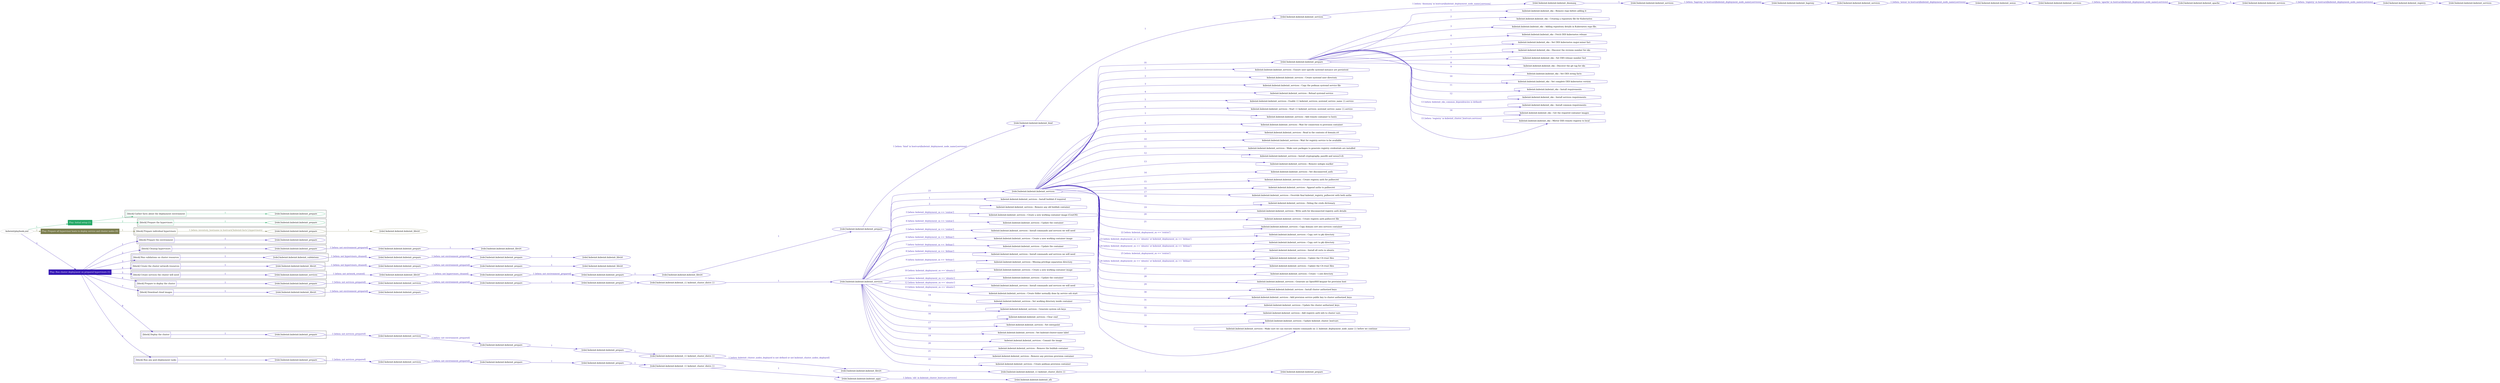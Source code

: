 digraph {
	graph [concentrate=true ordering=in rankdir=LR ratio=fill]
	edge [esep=5 sep=10]
	"kubeinit/playbook.yml" [id=root_node style=dotted]
	play_97366fef [label="Play: Initial setup (1)" color="#24a866" fontcolor="#ffffff" id=play_97366fef shape=box style=filled tooltip=localhost]
	"kubeinit/playbook.yml" -> play_97366fef [label="1 " color="#24a866" fontcolor="#24a866" id=edge_a67b87ae labeltooltip="1 " tooltip="1 "]
	subgraph "kubeinit.kubeinit.kubeinit_prepare" {
		role_94933aa8 [label="[role] kubeinit.kubeinit.kubeinit_prepare" color="#24a866" id=role_94933aa8 tooltip="kubeinit.kubeinit.kubeinit_prepare"]
	}
	subgraph "kubeinit.kubeinit.kubeinit_prepare" {
		role_73ea138a [label="[role] kubeinit.kubeinit.kubeinit_prepare" color="#24a866" id=role_73ea138a tooltip="kubeinit.kubeinit.kubeinit_prepare"]
	}
	subgraph "Play: Initial setup (1)" {
		play_97366fef -> block_609c5255 [label=1 color="#24a866" fontcolor="#24a866" id=edge_5d5327dd labeltooltip=1 tooltip=1]
		subgraph cluster_block_609c5255 {
			block_609c5255 [label="[block] Gather facts about the deployment environment" color="#24a866" id=block_609c5255 labeltooltip="Gather facts about the deployment environment" shape=box tooltip="Gather facts about the deployment environment"]
			block_609c5255 -> role_94933aa8 [label="1 " color="#24a866" fontcolor="#24a866" id=edge_b38d1754 labeltooltip="1 " tooltip="1 "]
		}
		play_97366fef -> block_c56d1820 [label=2 color="#24a866" fontcolor="#24a866" id=edge_977e0cb1 labeltooltip=2 tooltip=2]
		subgraph cluster_block_c56d1820 {
			block_c56d1820 [label="[block] Prepare the hypervisors" color="#24a866" id=block_c56d1820 labeltooltip="Prepare the hypervisors" shape=box tooltip="Prepare the hypervisors"]
			block_c56d1820 -> role_73ea138a [label="1 " color="#24a866" fontcolor="#24a866" id=edge_73af77c2 labeltooltip="1 " tooltip="1 "]
		}
	}
	play_f865fa1f [label="Play: Prepare all hypervisor hosts to deploy service and cluster nodes (0)" color="#7c7e4e" fontcolor="#ffffff" id=play_f865fa1f shape=box style=filled tooltip="Play: Prepare all hypervisor hosts to deploy service and cluster nodes (0)"]
	"kubeinit/playbook.yml" -> play_f865fa1f [label="2 " color="#7c7e4e" fontcolor="#7c7e4e" id=edge_2e0ee764 labeltooltip="2 " tooltip="2 "]
	subgraph "kubeinit.kubeinit.kubeinit_libvirt" {
		role_81e7badd [label="[role] kubeinit.kubeinit.kubeinit_libvirt" color="#7c7e4e" id=role_81e7badd tooltip="kubeinit.kubeinit.kubeinit_libvirt"]
	}
	subgraph "kubeinit.kubeinit.kubeinit_prepare" {
		role_c30a5d94 [label="[role] kubeinit.kubeinit.kubeinit_prepare" color="#7c7e4e" id=role_c30a5d94 tooltip="kubeinit.kubeinit.kubeinit_prepare"]
		role_c30a5d94 -> role_81e7badd [label="1 " color="#7c7e4e" fontcolor="#7c7e4e" id=edge_889700b2 labeltooltip="1 " tooltip="1 "]
	}
	subgraph "Play: Prepare all hypervisor hosts to deploy service and cluster nodes (0)" {
		play_f865fa1f -> block_4a6c6c07 [label=1 color="#7c7e4e" fontcolor="#7c7e4e" id=edge_9ca4ee7b labeltooltip=1 tooltip=1]
		subgraph cluster_block_4a6c6c07 {
			block_4a6c6c07 [label="[block] Prepare individual hypervisors" color="#7c7e4e" id=block_4a6c6c07 labeltooltip="Prepare individual hypervisors" shape=box tooltip="Prepare individual hypervisors"]
			block_4a6c6c07 -> role_c30a5d94 [label="1 [when: inventory_hostname in hostvars['kubeinit-facts'].hypervisors]" color="#7c7e4e" fontcolor="#7c7e4e" id=edge_df67972a labeltooltip="1 [when: inventory_hostname in hostvars['kubeinit-facts'].hypervisors]" tooltip="1 [when: inventory_hostname in hostvars['kubeinit-facts'].hypervisors]"]
		}
	}
	play_8b2add64 [label="Play: Run cluster deployment on prepared hypervisors (1)" color="#3618b4" fontcolor="#ffffff" id=play_8b2add64 shape=box style=filled tooltip=localhost]
	"kubeinit/playbook.yml" -> play_8b2add64 [label="3 " color="#3618b4" fontcolor="#3618b4" id=edge_d571c004 labeltooltip="3 " tooltip="3 "]
	subgraph "kubeinit.kubeinit.kubeinit_prepare" {
		role_82e469d6 [label="[role] kubeinit.kubeinit.kubeinit_prepare" color="#3618b4" id=role_82e469d6 tooltip="kubeinit.kubeinit.kubeinit_prepare"]
	}
	subgraph "kubeinit.kubeinit.kubeinit_libvirt" {
		role_4a51f9c8 [label="[role] kubeinit.kubeinit.kubeinit_libvirt" color="#3618b4" id=role_4a51f9c8 tooltip="kubeinit.kubeinit.kubeinit_libvirt"]
	}
	subgraph "kubeinit.kubeinit.kubeinit_prepare" {
		role_6978408d [label="[role] kubeinit.kubeinit.kubeinit_prepare" color="#3618b4" id=role_6978408d tooltip="kubeinit.kubeinit.kubeinit_prepare"]
		role_6978408d -> role_4a51f9c8 [label="1 " color="#3618b4" fontcolor="#3618b4" id=edge_a5044bfd labeltooltip="1 " tooltip="1 "]
	}
	subgraph "kubeinit.kubeinit.kubeinit_prepare" {
		role_15a78554 [label="[role] kubeinit.kubeinit.kubeinit_prepare" color="#3618b4" id=role_15a78554 tooltip="kubeinit.kubeinit.kubeinit_prepare"]
		role_15a78554 -> role_6978408d [label="1 [when: not environment_prepared]" color="#3618b4" fontcolor="#3618b4" id=edge_021490da labeltooltip="1 [when: not environment_prepared]" tooltip="1 [when: not environment_prepared]"]
	}
	subgraph "kubeinit.kubeinit.kubeinit_libvirt" {
		role_4347dc05 [label="[role] kubeinit.kubeinit.kubeinit_libvirt" color="#3618b4" id=role_4347dc05 tooltip="kubeinit.kubeinit.kubeinit_libvirt"]
	}
	subgraph "kubeinit.kubeinit.kubeinit_prepare" {
		role_6496be8f [label="[role] kubeinit.kubeinit.kubeinit_prepare" color="#3618b4" id=role_6496be8f tooltip="kubeinit.kubeinit.kubeinit_prepare"]
		role_6496be8f -> role_4347dc05 [label="1 " color="#3618b4" fontcolor="#3618b4" id=edge_1c87a1f1 labeltooltip="1 " tooltip="1 "]
	}
	subgraph "kubeinit.kubeinit.kubeinit_prepare" {
		role_e69cfc7c [label="[role] kubeinit.kubeinit.kubeinit_prepare" color="#3618b4" id=role_e69cfc7c tooltip="kubeinit.kubeinit.kubeinit_prepare"]
		role_e69cfc7c -> role_6496be8f [label="1 [when: not environment_prepared]" color="#3618b4" fontcolor="#3618b4" id=edge_d1b163c4 labeltooltip="1 [when: not environment_prepared]" tooltip="1 [when: not environment_prepared]"]
	}
	subgraph "kubeinit.kubeinit.kubeinit_validations" {
		role_7df8dbcf [label="[role] kubeinit.kubeinit.kubeinit_validations" color="#3618b4" id=role_7df8dbcf tooltip="kubeinit.kubeinit.kubeinit_validations"]
		role_7df8dbcf -> role_e69cfc7c [label="1 [when: not hypervisors_cleaned]" color="#3618b4" fontcolor="#3618b4" id=edge_d72d8231 labeltooltip="1 [when: not hypervisors_cleaned]" tooltip="1 [when: not hypervisors_cleaned]"]
	}
	subgraph "kubeinit.kubeinit.kubeinit_libvirt" {
		role_2801ef35 [label="[role] kubeinit.kubeinit.kubeinit_libvirt" color="#3618b4" id=role_2801ef35 tooltip="kubeinit.kubeinit.kubeinit_libvirt"]
	}
	subgraph "kubeinit.kubeinit.kubeinit_prepare" {
		role_85fd1f0e [label="[role] kubeinit.kubeinit.kubeinit_prepare" color="#3618b4" id=role_85fd1f0e tooltip="kubeinit.kubeinit.kubeinit_prepare"]
		role_85fd1f0e -> role_2801ef35 [label="1 " color="#3618b4" fontcolor="#3618b4" id=edge_9e410170 labeltooltip="1 " tooltip="1 "]
	}
	subgraph "kubeinit.kubeinit.kubeinit_prepare" {
		role_ff21ca89 [label="[role] kubeinit.kubeinit.kubeinit_prepare" color="#3618b4" id=role_ff21ca89 tooltip="kubeinit.kubeinit.kubeinit_prepare"]
		role_ff21ca89 -> role_85fd1f0e [label="1 [when: not environment_prepared]" color="#3618b4" fontcolor="#3618b4" id=edge_db2c454c labeltooltip="1 [when: not environment_prepared]" tooltip="1 [when: not environment_prepared]"]
	}
	subgraph "kubeinit.kubeinit.kubeinit_libvirt" {
		role_18b60356 [label="[role] kubeinit.kubeinit.kubeinit_libvirt" color="#3618b4" id=role_18b60356 tooltip="kubeinit.kubeinit.kubeinit_libvirt"]
		role_18b60356 -> role_ff21ca89 [label="1 [when: not hypervisors_cleaned]" color="#3618b4" fontcolor="#3618b4" id=edge_f9e4a407 labeltooltip="1 [when: not hypervisors_cleaned]" tooltip="1 [when: not hypervisors_cleaned]"]
	}
	subgraph "kubeinit.kubeinit.kubeinit_services" {
		role_f3f8e7b4 [label="[role] kubeinit.kubeinit.kubeinit_services" color="#3618b4" id=role_f3f8e7b4 tooltip="kubeinit.kubeinit.kubeinit_services"]
	}
	subgraph "kubeinit.kubeinit.kubeinit_registry" {
		role_d517183f [label="[role] kubeinit.kubeinit.kubeinit_registry" color="#3618b4" id=role_d517183f tooltip="kubeinit.kubeinit.kubeinit_registry"]
		role_d517183f -> role_f3f8e7b4 [label="1 " color="#3618b4" fontcolor="#3618b4" id=edge_daf1084b labeltooltip="1 " tooltip="1 "]
	}
	subgraph "kubeinit.kubeinit.kubeinit_services" {
		role_70b0f8b4 [label="[role] kubeinit.kubeinit.kubeinit_services" color="#3618b4" id=role_70b0f8b4 tooltip="kubeinit.kubeinit.kubeinit_services"]
		role_70b0f8b4 -> role_d517183f [label="1 [when: 'registry' in hostvars[kubeinit_deployment_node_name].services]" color="#3618b4" fontcolor="#3618b4" id=edge_01490084 labeltooltip="1 [when: 'registry' in hostvars[kubeinit_deployment_node_name].services]" tooltip="1 [when: 'registry' in hostvars[kubeinit_deployment_node_name].services]"]
	}
	subgraph "kubeinit.kubeinit.kubeinit_apache" {
		role_619ce7d6 [label="[role] kubeinit.kubeinit.kubeinit_apache" color="#3618b4" id=role_619ce7d6 tooltip="kubeinit.kubeinit.kubeinit_apache"]
		role_619ce7d6 -> role_70b0f8b4 [label="1 " color="#3618b4" fontcolor="#3618b4" id=edge_dec3a705 labeltooltip="1 " tooltip="1 "]
	}
	subgraph "kubeinit.kubeinit.kubeinit_services" {
		role_1b100422 [label="[role] kubeinit.kubeinit.kubeinit_services" color="#3618b4" id=role_1b100422 tooltip="kubeinit.kubeinit.kubeinit_services"]
		role_1b100422 -> role_619ce7d6 [label="1 [when: 'apache' in hostvars[kubeinit_deployment_node_name].services]" color="#3618b4" fontcolor="#3618b4" id=edge_f580083f labeltooltip="1 [when: 'apache' in hostvars[kubeinit_deployment_node_name].services]" tooltip="1 [when: 'apache' in hostvars[kubeinit_deployment_node_name].services]"]
	}
	subgraph "kubeinit.kubeinit.kubeinit_nexus" {
		role_03a700dd [label="[role] kubeinit.kubeinit.kubeinit_nexus" color="#3618b4" id=role_03a700dd tooltip="kubeinit.kubeinit.kubeinit_nexus"]
		role_03a700dd -> role_1b100422 [label="1 " color="#3618b4" fontcolor="#3618b4" id=edge_22e811d4 labeltooltip="1 " tooltip="1 "]
	}
	subgraph "kubeinit.kubeinit.kubeinit_services" {
		role_d3682b77 [label="[role] kubeinit.kubeinit.kubeinit_services" color="#3618b4" id=role_d3682b77 tooltip="kubeinit.kubeinit.kubeinit_services"]
		role_d3682b77 -> role_03a700dd [label="1 [when: 'nexus' in hostvars[kubeinit_deployment_node_name].services]" color="#3618b4" fontcolor="#3618b4" id=edge_90a0840c labeltooltip="1 [when: 'nexus' in hostvars[kubeinit_deployment_node_name].services]" tooltip="1 [when: 'nexus' in hostvars[kubeinit_deployment_node_name].services]"]
	}
	subgraph "kubeinit.kubeinit.kubeinit_haproxy" {
		role_d38da641 [label="[role] kubeinit.kubeinit.kubeinit_haproxy" color="#3618b4" id=role_d38da641 tooltip="kubeinit.kubeinit.kubeinit_haproxy"]
		role_d38da641 -> role_d3682b77 [label="1 " color="#3618b4" fontcolor="#3618b4" id=edge_99172f93 labeltooltip="1 " tooltip="1 "]
	}
	subgraph "kubeinit.kubeinit.kubeinit_services" {
		role_24ca9fc8 [label="[role] kubeinit.kubeinit.kubeinit_services" color="#3618b4" id=role_24ca9fc8 tooltip="kubeinit.kubeinit.kubeinit_services"]
		role_24ca9fc8 -> role_d38da641 [label="1 [when: 'haproxy' in hostvars[kubeinit_deployment_node_name].services]" color="#3618b4" fontcolor="#3618b4" id=edge_e9a96b05 labeltooltip="1 [when: 'haproxy' in hostvars[kubeinit_deployment_node_name].services]" tooltip="1 [when: 'haproxy' in hostvars[kubeinit_deployment_node_name].services]"]
	}
	subgraph "kubeinit.kubeinit.kubeinit_dnsmasq" {
		role_b0e3e8a2 [label="[role] kubeinit.kubeinit.kubeinit_dnsmasq" color="#3618b4" id=role_b0e3e8a2 tooltip="kubeinit.kubeinit.kubeinit_dnsmasq"]
		role_b0e3e8a2 -> role_24ca9fc8 [label="1 " color="#3618b4" fontcolor="#3618b4" id=edge_78847d3e labeltooltip="1 " tooltip="1 "]
	}
	subgraph "kubeinit.kubeinit.kubeinit_services" {
		role_6e9a5995 [label="[role] kubeinit.kubeinit.kubeinit_services" color="#3618b4" id=role_6e9a5995 tooltip="kubeinit.kubeinit.kubeinit_services"]
		role_6e9a5995 -> role_b0e3e8a2 [label="1 [when: 'dnsmasq' in hostvars[kubeinit_deployment_node_name].services]" color="#3618b4" fontcolor="#3618b4" id=edge_8a2f2b5e labeltooltip="1 [when: 'dnsmasq' in hostvars[kubeinit_deployment_node_name].services]" tooltip="1 [when: 'dnsmasq' in hostvars[kubeinit_deployment_node_name].services]"]
	}
	subgraph "kubeinit.kubeinit.kubeinit_bind" {
		role_208caf4c [label="[role] kubeinit.kubeinit.kubeinit_bind" color="#3618b4" id=role_208caf4c tooltip="kubeinit.kubeinit.kubeinit_bind"]
		role_208caf4c -> role_6e9a5995 [label="1 " color="#3618b4" fontcolor="#3618b4" id=edge_6490b0ec labeltooltip="1 " tooltip="1 "]
	}
	subgraph "kubeinit.kubeinit.kubeinit_prepare" {
		role_a8c0a339 [label="[role] kubeinit.kubeinit.kubeinit_prepare" color="#3618b4" id=role_a8c0a339 tooltip="kubeinit.kubeinit.kubeinit_prepare"]
		role_a8c0a339 -> role_208caf4c [label="1 [when: 'bind' in hostvars[kubeinit_deployment_node_name].services]" color="#3618b4" fontcolor="#3618b4" id=edge_b15a4f98 labeltooltip="1 [when: 'bind' in hostvars[kubeinit_deployment_node_name].services]" tooltip="1 [when: 'bind' in hostvars[kubeinit_deployment_node_name].services]"]
	}
	subgraph "kubeinit.kubeinit.kubeinit_libvirt" {
		role_baf5a9ff [label="[role] kubeinit.kubeinit.kubeinit_libvirt" color="#3618b4" id=role_baf5a9ff tooltip="kubeinit.kubeinit.kubeinit_libvirt"]
		role_baf5a9ff -> role_a8c0a339 [label="1 " color="#3618b4" fontcolor="#3618b4" id=edge_dc9b45d2 labeltooltip="1 " tooltip="1 "]
	}
	subgraph "kubeinit.kubeinit.kubeinit_prepare" {
		role_3469a48d [label="[role] kubeinit.kubeinit.kubeinit_prepare" color="#3618b4" id=role_3469a48d tooltip="kubeinit.kubeinit.kubeinit_prepare"]
		role_3469a48d -> role_baf5a9ff [label="1 " color="#3618b4" fontcolor="#3618b4" id=edge_606fe548 labeltooltip="1 " tooltip="1 "]
	}
	subgraph "kubeinit.kubeinit.kubeinit_prepare" {
		role_37a427e9 [label="[role] kubeinit.kubeinit.kubeinit_prepare" color="#3618b4" id=role_37a427e9 tooltip="kubeinit.kubeinit.kubeinit_prepare"]
		role_37a427e9 -> role_3469a48d [label="1 [when: not environment_prepared]" color="#3618b4" fontcolor="#3618b4" id=edge_5e630232 labeltooltip="1 [when: not environment_prepared]" tooltip="1 [when: not environment_prepared]"]
	}
	subgraph "kubeinit.kubeinit.kubeinit_libvirt" {
		role_ea47e9a8 [label="[role] kubeinit.kubeinit.kubeinit_libvirt" color="#3618b4" id=role_ea47e9a8 tooltip="kubeinit.kubeinit.kubeinit_libvirt"]
		role_ea47e9a8 -> role_37a427e9 [label="1 [when: not hypervisors_cleaned]" color="#3618b4" fontcolor="#3618b4" id=edge_4d3a2f5c labeltooltip="1 [when: not hypervisors_cleaned]" tooltip="1 [when: not hypervisors_cleaned]"]
	}
	subgraph "kubeinit.kubeinit.kubeinit_services" {
		role_3fa78de7 [label="[role] kubeinit.kubeinit.kubeinit_services" color="#3618b4" id=role_3fa78de7 tooltip="kubeinit.kubeinit.kubeinit_services"]
		role_3fa78de7 -> role_ea47e9a8 [label="1 [when: not network_created]" color="#3618b4" fontcolor="#3618b4" id=edge_659866f6 labeltooltip="1 [when: not network_created]" tooltip="1 [when: not network_created]"]
	}
	subgraph "kubeinit.kubeinit.kubeinit_prepare" {
		role_5d6eadd5 [label="[role] kubeinit.kubeinit.kubeinit_prepare" color="#3618b4" id=role_5d6eadd5 tooltip="kubeinit.kubeinit.kubeinit_prepare"]
		task_34b72838 [label="kubeinit.kubeinit.kubeinit_eks : Remove repo before adding it" color="#3618b4" id=task_34b72838 shape=octagon tooltip="kubeinit.kubeinit.kubeinit_eks : Remove repo before adding it"]
		role_5d6eadd5 -> task_34b72838 [label="1 " color="#3618b4" fontcolor="#3618b4" id=edge_09c626fa labeltooltip="1 " tooltip="1 "]
		task_39983275 [label="kubeinit.kubeinit.kubeinit_eks : Creating a repository file for Kubernetes" color="#3618b4" id=task_39983275 shape=octagon tooltip="kubeinit.kubeinit.kubeinit_eks : Creating a repository file for Kubernetes"]
		role_5d6eadd5 -> task_39983275 [label="2 " color="#3618b4" fontcolor="#3618b4" id=edge_469aadfc labeltooltip="2 " tooltip="2 "]
		task_ac658235 [label="kubeinit.kubeinit.kubeinit_eks : Adding repository details in Kubernetes repo file." color="#3618b4" id=task_ac658235 shape=octagon tooltip="kubeinit.kubeinit.kubeinit_eks : Adding repository details in Kubernetes repo file."]
		role_5d6eadd5 -> task_ac658235 [label="3 " color="#3618b4" fontcolor="#3618b4" id=edge_055e3c6f labeltooltip="3 " tooltip="3 "]
		task_eac542bb [label="kubeinit.kubeinit.kubeinit_eks : Fetch EKS kubernetes release" color="#3618b4" id=task_eac542bb shape=octagon tooltip="kubeinit.kubeinit.kubeinit_eks : Fetch EKS kubernetes release"]
		role_5d6eadd5 -> task_eac542bb [label="4 " color="#3618b4" fontcolor="#3618b4" id=edge_e4e59347 labeltooltip="4 " tooltip="4 "]
		task_63be9a53 [label="kubeinit.kubeinit.kubeinit_eks : Set EKS kubernetes major-minor fact" color="#3618b4" id=task_63be9a53 shape=octagon tooltip="kubeinit.kubeinit.kubeinit_eks : Set EKS kubernetes major-minor fact"]
		role_5d6eadd5 -> task_63be9a53 [label="5 " color="#3618b4" fontcolor="#3618b4" id=edge_4d08b4e1 labeltooltip="5 " tooltip="5 "]
		task_4a90c954 [label="kubeinit.kubeinit.kubeinit_eks : Discover the revision number for eks" color="#3618b4" id=task_4a90c954 shape=octagon tooltip="kubeinit.kubeinit.kubeinit_eks : Discover the revision number for eks"]
		role_5d6eadd5 -> task_4a90c954 [label="6 " color="#3618b4" fontcolor="#3618b4" id=edge_1ace595b labeltooltip="6 " tooltip="6 "]
		task_5f9ae124 [label="kubeinit.kubeinit.kubeinit_eks : Set EKS release number fact" color="#3618b4" id=task_5f9ae124 shape=octagon tooltip="kubeinit.kubeinit.kubeinit_eks : Set EKS release number fact"]
		role_5d6eadd5 -> task_5f9ae124 [label="7 " color="#3618b4" fontcolor="#3618b4" id=edge_a139ac3f labeltooltip="7 " tooltip="7 "]
		task_c1741066 [label="kubeinit.kubeinit.kubeinit_eks : Discover the git tag for eks" color="#3618b4" id=task_c1741066 shape=octagon tooltip="kubeinit.kubeinit.kubeinit_eks : Discover the git tag for eks"]
		role_5d6eadd5 -> task_c1741066 [label="8 " color="#3618b4" fontcolor="#3618b4" id=edge_efd218f2 labeltooltip="8 " tooltip="8 "]
		task_3ed851d3 [label="kubeinit.kubeinit.kubeinit_eks : Set EKS string facts" color="#3618b4" id=task_3ed851d3 shape=octagon tooltip="kubeinit.kubeinit.kubeinit_eks : Set EKS string facts"]
		role_5d6eadd5 -> task_3ed851d3 [label="9 " color="#3618b4" fontcolor="#3618b4" id=edge_0243512a labeltooltip="9 " tooltip="9 "]
		task_e9474417 [label="kubeinit.kubeinit.kubeinit_eks : Set complete EKS kubernetes version" color="#3618b4" id=task_e9474417 shape=octagon tooltip="kubeinit.kubeinit.kubeinit_eks : Set complete EKS kubernetes version"]
		role_5d6eadd5 -> task_e9474417 [label="10 " color="#3618b4" fontcolor="#3618b4" id=edge_536bae95 labeltooltip="10 " tooltip="10 "]
		task_a5633762 [label="kubeinit.kubeinit.kubeinit_eks : Install requirements" color="#3618b4" id=task_a5633762 shape=octagon tooltip="kubeinit.kubeinit.kubeinit_eks : Install requirements"]
		role_5d6eadd5 -> task_a5633762 [label="11 " color="#3618b4" fontcolor="#3618b4" id=edge_e36fb7fc labeltooltip="11 " tooltip="11 "]
		task_c7ae30b3 [label="kubeinit.kubeinit.kubeinit_eks : Install services requirements" color="#3618b4" id=task_c7ae30b3 shape=octagon tooltip="kubeinit.kubeinit.kubeinit_eks : Install services requirements"]
		role_5d6eadd5 -> task_c7ae30b3 [label="12 " color="#3618b4" fontcolor="#3618b4" id=edge_a5a0cec0 labeltooltip="12 " tooltip="12 "]
		task_f02c1513 [label="kubeinit.kubeinit.kubeinit_eks : Install common requirements" color="#3618b4" id=task_f02c1513 shape=octagon tooltip="kubeinit.kubeinit.kubeinit_eks : Install common requirements"]
		role_5d6eadd5 -> task_f02c1513 [label="13 [when: kubeinit_eks_common_dependencies is defined]" color="#3618b4" fontcolor="#3618b4" id=edge_ec743396 labeltooltip="13 [when: kubeinit_eks_common_dependencies is defined]" tooltip="13 [when: kubeinit_eks_common_dependencies is defined]"]
		task_3d2d5734 [label="kubeinit.kubeinit.kubeinit_eks : Get the required container images" color="#3618b4" id=task_3d2d5734 shape=octagon tooltip="kubeinit.kubeinit.kubeinit_eks : Get the required container images"]
		role_5d6eadd5 -> task_3d2d5734 [label="14 " color="#3618b4" fontcolor="#3618b4" id=edge_05894197 labeltooltip="14 " tooltip="14 "]
		task_051419ac [label="kubeinit.kubeinit.kubeinit_eks : Mirror EKS remote registry to local" color="#3618b4" id=task_051419ac shape=octagon tooltip="kubeinit.kubeinit.kubeinit_eks : Mirror EKS remote registry to local"]
		role_5d6eadd5 -> task_051419ac [label="15 [when: 'registry' in kubeinit_cluster_hostvars.services]" color="#3618b4" fontcolor="#3618b4" id=edge_149f2ec7 labeltooltip="15 [when: 'registry' in kubeinit_cluster_hostvars.services]" tooltip="15 [when: 'registry' in kubeinit_cluster_hostvars.services]"]
	}
	subgraph "kubeinit.kubeinit.kubeinit_services" {
		role_286e1ef2 [label="[role] kubeinit.kubeinit.kubeinit_services" color="#3618b4" id=role_286e1ef2 tooltip="kubeinit.kubeinit.kubeinit_services"]
		task_a37f6de9 [label="kubeinit.kubeinit.kubeinit_services : Ensure user specific systemd instance are persistent" color="#3618b4" id=task_a37f6de9 shape=octagon tooltip="kubeinit.kubeinit.kubeinit_services : Ensure user specific systemd instance are persistent"]
		role_286e1ef2 -> task_a37f6de9 [label="1 " color="#3618b4" fontcolor="#3618b4" id=edge_2aa23877 labeltooltip="1 " tooltip="1 "]
		task_6d399d5d [label="kubeinit.kubeinit.kubeinit_services : Create systemd user directory" color="#3618b4" id=task_6d399d5d shape=octagon tooltip="kubeinit.kubeinit.kubeinit_services : Create systemd user directory"]
		role_286e1ef2 -> task_6d399d5d [label="2 " color="#3618b4" fontcolor="#3618b4" id=edge_f0491c00 labeltooltip="2 " tooltip="2 "]
		task_4012c5b1 [label="kubeinit.kubeinit.kubeinit_services : Copy the podman systemd service file" color="#3618b4" id=task_4012c5b1 shape=octagon tooltip="kubeinit.kubeinit.kubeinit_services : Copy the podman systemd service file"]
		role_286e1ef2 -> task_4012c5b1 [label="3 " color="#3618b4" fontcolor="#3618b4" id=edge_cbd75e16 labeltooltip="3 " tooltip="3 "]
		task_db227e9a [label="kubeinit.kubeinit.kubeinit_services : Reload systemd service" color="#3618b4" id=task_db227e9a shape=octagon tooltip="kubeinit.kubeinit.kubeinit_services : Reload systemd service"]
		role_286e1ef2 -> task_db227e9a [label="4 " color="#3618b4" fontcolor="#3618b4" id=edge_2c8fa131 labeltooltip="4 " tooltip="4 "]
		task_33501e60 [label="kubeinit.kubeinit.kubeinit_services : Enable {{ kubeinit_services_systemd_service_name }}.service" color="#3618b4" id=task_33501e60 shape=octagon tooltip="kubeinit.kubeinit.kubeinit_services : Enable {{ kubeinit_services_systemd_service_name }}.service"]
		role_286e1ef2 -> task_33501e60 [label="5 " color="#3618b4" fontcolor="#3618b4" id=edge_b64b152e labeltooltip="5 " tooltip="5 "]
		task_7c741d98 [label="kubeinit.kubeinit.kubeinit_services : Start {{ kubeinit_services_systemd_service_name }}.service" color="#3618b4" id=task_7c741d98 shape=octagon tooltip="kubeinit.kubeinit.kubeinit_services : Start {{ kubeinit_services_systemd_service_name }}.service"]
		role_286e1ef2 -> task_7c741d98 [label="6 " color="#3618b4" fontcolor="#3618b4" id=edge_fb607dab labeltooltip="6 " tooltip="6 "]
		task_4cea3e44 [label="kubeinit.kubeinit.kubeinit_services : Add remote container to hosts" color="#3618b4" id=task_4cea3e44 shape=octagon tooltip="kubeinit.kubeinit.kubeinit_services : Add remote container to hosts"]
		role_286e1ef2 -> task_4cea3e44 [label="7 " color="#3618b4" fontcolor="#3618b4" id=edge_d67811c7 labeltooltip="7 " tooltip="7 "]
		task_59dbadfd [label="kubeinit.kubeinit.kubeinit_services : Wait for connection to provision container" color="#3618b4" id=task_59dbadfd shape=octagon tooltip="kubeinit.kubeinit.kubeinit_services : Wait for connection to provision container"]
		role_286e1ef2 -> task_59dbadfd [label="8 " color="#3618b4" fontcolor="#3618b4" id=edge_b4784d29 labeltooltip="8 " tooltip="8 "]
		task_2c02a589 [label="kubeinit.kubeinit.kubeinit_services : Read in the contents of domain.crt" color="#3618b4" id=task_2c02a589 shape=octagon tooltip="kubeinit.kubeinit.kubeinit_services : Read in the contents of domain.crt"]
		role_286e1ef2 -> task_2c02a589 [label="9 " color="#3618b4" fontcolor="#3618b4" id=edge_b17e5db9 labeltooltip="9 " tooltip="9 "]
		task_e209de09 [label="kubeinit.kubeinit.kubeinit_services : Wait for registry service to be available" color="#3618b4" id=task_e209de09 shape=octagon tooltip="kubeinit.kubeinit.kubeinit_services : Wait for registry service to be available"]
		role_286e1ef2 -> task_e209de09 [label="10 " color="#3618b4" fontcolor="#3618b4" id=edge_59bb97f9 labeltooltip="10 " tooltip="10 "]
		task_2e28fd3d [label="kubeinit.kubeinit.kubeinit_services : Make sure packages to generate registry credentials are installed" color="#3618b4" id=task_2e28fd3d shape=octagon tooltip="kubeinit.kubeinit.kubeinit_services : Make sure packages to generate registry credentials are installed"]
		role_286e1ef2 -> task_2e28fd3d [label="11 " color="#3618b4" fontcolor="#3618b4" id=edge_26e79d19 labeltooltip="11 " tooltip="11 "]
		task_2ed1288b [label="kubeinit.kubeinit.kubeinit_services : Install cryptography, passlib and nexus3-cli" color="#3618b4" id=task_2ed1288b shape=octagon tooltip="kubeinit.kubeinit.kubeinit_services : Install cryptography, passlib and nexus3-cli"]
		role_286e1ef2 -> task_2ed1288b [label="12 " color="#3618b4" fontcolor="#3618b4" id=edge_057aded5 labeltooltip="12 " tooltip="12 "]
		task_47982d3d [label="kubeinit.kubeinit.kubeinit_services : Remove nologin marker" color="#3618b4" id=task_47982d3d shape=octagon tooltip="kubeinit.kubeinit.kubeinit_services : Remove nologin marker"]
		role_286e1ef2 -> task_47982d3d [label="13 " color="#3618b4" fontcolor="#3618b4" id=edge_7f3838d2 labeltooltip="13 " tooltip="13 "]
		task_5cb41394 [label="kubeinit.kubeinit.kubeinit_services : Set disconnected_auth" color="#3618b4" id=task_5cb41394 shape=octagon tooltip="kubeinit.kubeinit.kubeinit_services : Set disconnected_auth"]
		role_286e1ef2 -> task_5cb41394 [label="14 " color="#3618b4" fontcolor="#3618b4" id=edge_eb4ff877 labeltooltip="14 " tooltip="14 "]
		task_0c694739 [label="kubeinit.kubeinit.kubeinit_services : Create registry auth for pullsecret" color="#3618b4" id=task_0c694739 shape=octagon tooltip="kubeinit.kubeinit.kubeinit_services : Create registry auth for pullsecret"]
		role_286e1ef2 -> task_0c694739 [label="15 " color="#3618b4" fontcolor="#3618b4" id=edge_0345b77a labeltooltip="15 " tooltip="15 "]
		task_bd60058d [label="kubeinit.kubeinit.kubeinit_services : Append auths to pullsecret" color="#3618b4" id=task_bd60058d shape=octagon tooltip="kubeinit.kubeinit.kubeinit_services : Append auths to pullsecret"]
		role_286e1ef2 -> task_bd60058d [label="16 " color="#3618b4" fontcolor="#3618b4" id=edge_9d981c3d labeltooltip="16 " tooltip="16 "]
		task_38d89f34 [label="kubeinit.kubeinit.kubeinit_services : Override final kubeinit_registry_pullsecret with both auths" color="#3618b4" id=task_38d89f34 shape=octagon tooltip="kubeinit.kubeinit.kubeinit_services : Override final kubeinit_registry_pullsecret with both auths"]
		role_286e1ef2 -> task_38d89f34 [label="17 " color="#3618b4" fontcolor="#3618b4" id=edge_fd4a5c41 labeltooltip="17 " tooltip="17 "]
		task_f6ebd667 [label="kubeinit.kubeinit.kubeinit_services : Debug the creds dictionary" color="#3618b4" id=task_f6ebd667 shape=octagon tooltip="kubeinit.kubeinit.kubeinit_services : Debug the creds dictionary"]
		role_286e1ef2 -> task_f6ebd667 [label="18 " color="#3618b4" fontcolor="#3618b4" id=edge_6658d5a0 labeltooltip="18 " tooltip="18 "]
		task_13de5282 [label="kubeinit.kubeinit.kubeinit_services : Write auth for disconnected registry auth details" color="#3618b4" id=task_13de5282 shape=octagon tooltip="kubeinit.kubeinit.kubeinit_services : Write auth for disconnected registry auth details"]
		role_286e1ef2 -> task_13de5282 [label="19 " color="#3618b4" fontcolor="#3618b4" id=edge_b56405dd labeltooltip="19 " tooltip="19 "]
		task_d0bed0a9 [label="kubeinit.kubeinit.kubeinit_services : Create registry auth pullsecret file" color="#3618b4" id=task_d0bed0a9 shape=octagon tooltip="kubeinit.kubeinit.kubeinit_services : Create registry auth pullsecret file"]
		role_286e1ef2 -> task_d0bed0a9 [label="20 " color="#3618b4" fontcolor="#3618b4" id=edge_d6aa5c2e labeltooltip="20 " tooltip="20 "]
		task_01fca702 [label="kubeinit.kubeinit.kubeinit_services : Copy domain cert into services container" color="#3618b4" id=task_01fca702 shape=octagon tooltip="kubeinit.kubeinit.kubeinit_services : Copy domain cert into services container"]
		role_286e1ef2 -> task_01fca702 [label="21 " color="#3618b4" fontcolor="#3618b4" id=edge_54a2850d labeltooltip="21 " tooltip="21 "]
		task_1c6b462a [label="kubeinit.kubeinit.kubeinit_services : Copy cert to pki directory" color="#3618b4" id=task_1c6b462a shape=octagon tooltip="kubeinit.kubeinit.kubeinit_services : Copy cert to pki directory"]
		role_286e1ef2 -> task_1c6b462a [label="22 [when: kubeinit_deployment_os == 'centos']" color="#3618b4" fontcolor="#3618b4" id=edge_794964d3 labeltooltip="22 [when: kubeinit_deployment_os == 'centos']" tooltip="22 [when: kubeinit_deployment_os == 'centos']"]
		task_7af6c29b [label="kubeinit.kubeinit.kubeinit_services : Copy cert to pki directory" color="#3618b4" id=task_7af6c29b shape=octagon tooltip="kubeinit.kubeinit.kubeinit_services : Copy cert to pki directory"]
		role_286e1ef2 -> task_7af6c29b [label="23 [when: kubeinit_deployment_os == 'ubuntu' or kubeinit_deployment_os == 'debian']" color="#3618b4" fontcolor="#3618b4" id=edge_f760e779 labeltooltip="23 [when: kubeinit_deployment_os == 'ubuntu' or kubeinit_deployment_os == 'debian']" tooltip="23 [when: kubeinit_deployment_os == 'ubuntu' or kubeinit_deployment_os == 'debian']"]
		task_d5950d15 [label="kubeinit.kubeinit.kubeinit_services : Install all certs in ubuntu" color="#3618b4" id=task_d5950d15 shape=octagon tooltip="kubeinit.kubeinit.kubeinit_services : Install all certs in ubuntu"]
		role_286e1ef2 -> task_d5950d15 [label="24 [when: kubeinit_deployment_os == 'ubuntu' or kubeinit_deployment_os == 'debian']" color="#3618b4" fontcolor="#3618b4" id=edge_399287b6 labeltooltip="24 [when: kubeinit_deployment_os == 'ubuntu' or kubeinit_deployment_os == 'debian']" tooltip="24 [when: kubeinit_deployment_os == 'ubuntu' or kubeinit_deployment_os == 'debian']"]
		task_4a783c8e [label="kubeinit.kubeinit.kubeinit_services : Update the CA trust files" color="#3618b4" id=task_4a783c8e shape=octagon tooltip="kubeinit.kubeinit.kubeinit_services : Update the CA trust files"]
		role_286e1ef2 -> task_4a783c8e [label="25 [when: kubeinit_deployment_os == 'centos']" color="#3618b4" fontcolor="#3618b4" id=edge_c2504cea labeltooltip="25 [when: kubeinit_deployment_os == 'centos']" tooltip="25 [when: kubeinit_deployment_os == 'centos']"]
		task_dc0aa50a [label="kubeinit.kubeinit.kubeinit_services : Update the CA trust files" color="#3618b4" id=task_dc0aa50a shape=octagon tooltip="kubeinit.kubeinit.kubeinit_services : Update the CA trust files"]
		role_286e1ef2 -> task_dc0aa50a [label="26 [when: kubeinit_deployment_os == 'ubuntu' or kubeinit_deployment_os == 'debian']" color="#3618b4" fontcolor="#3618b4" id=edge_9c25fac4 labeltooltip="26 [when: kubeinit_deployment_os == 'ubuntu' or kubeinit_deployment_os == 'debian']" tooltip="26 [when: kubeinit_deployment_os == 'ubuntu' or kubeinit_deployment_os == 'debian']"]
		task_12ffe1c1 [label="kubeinit.kubeinit.kubeinit_services : Create ~/.ssh directory" color="#3618b4" id=task_12ffe1c1 shape=octagon tooltip="kubeinit.kubeinit.kubeinit_services : Create ~/.ssh directory"]
		role_286e1ef2 -> task_12ffe1c1 [label="27 " color="#3618b4" fontcolor="#3618b4" id=edge_173cc636 labeltooltip="27 " tooltip="27 "]
		task_c2967173 [label="kubeinit.kubeinit.kubeinit_services : Generate an OpenSSH keypair for provision host" color="#3618b4" id=task_c2967173 shape=octagon tooltip="kubeinit.kubeinit.kubeinit_services : Generate an OpenSSH keypair for provision host"]
		role_286e1ef2 -> task_c2967173 [label="28 " color="#3618b4" fontcolor="#3618b4" id=edge_adf1c9e4 labeltooltip="28 " tooltip="28 "]
		task_10997fdc [label="kubeinit.kubeinit.kubeinit_services : Install cluster authorized keys" color="#3618b4" id=task_10997fdc shape=octagon tooltip="kubeinit.kubeinit.kubeinit_services : Install cluster authorized keys"]
		role_286e1ef2 -> task_10997fdc [label="29 " color="#3618b4" fontcolor="#3618b4" id=edge_b1ae66c7 labeltooltip="29 " tooltip="29 "]
		task_f9fabfcd [label="kubeinit.kubeinit.kubeinit_services : Add provision service public key to cluster authorized_keys" color="#3618b4" id=task_f9fabfcd shape=octagon tooltip="kubeinit.kubeinit.kubeinit_services : Add provision service public key to cluster authorized_keys"]
		role_286e1ef2 -> task_f9fabfcd [label="30 " color="#3618b4" fontcolor="#3618b4" id=edge_e0d82a3b labeltooltip="30 " tooltip="30 "]
		task_77448447 [label="kubeinit.kubeinit.kubeinit_services : Update the cluster authorized_keys" color="#3618b4" id=task_77448447 shape=octagon tooltip="kubeinit.kubeinit.kubeinit_services : Update the cluster authorized_keys"]
		role_286e1ef2 -> task_77448447 [label="31 " color="#3618b4" fontcolor="#3618b4" id=edge_0fc46cea labeltooltip="31 " tooltip="31 "]
		task_191ae443 [label="kubeinit.kubeinit.kubeinit_services : Add registry auth info to cluster vars" color="#3618b4" id=task_191ae443 shape=octagon tooltip="kubeinit.kubeinit.kubeinit_services : Add registry auth info to cluster vars"]
		role_286e1ef2 -> task_191ae443 [label="32 " color="#3618b4" fontcolor="#3618b4" id=edge_57ac6f72 labeltooltip="32 " tooltip="32 "]
		task_74ba6db3 [label="kubeinit.kubeinit.kubeinit_services : Update kubeinit_cluster_hostvars" color="#3618b4" id=task_74ba6db3 shape=octagon tooltip="kubeinit.kubeinit.kubeinit_services : Update kubeinit_cluster_hostvars"]
		role_286e1ef2 -> task_74ba6db3 [label="33 " color="#3618b4" fontcolor="#3618b4" id=edge_ab6218c0 labeltooltip="33 " tooltip="33 "]
		task_f0d53bbd [label="kubeinit.kubeinit.kubeinit_services : Make sure we can execute remote commands on {{ kubeinit_deployment_node_name }} before we continue" color="#3618b4" id=task_f0d53bbd shape=octagon tooltip="kubeinit.kubeinit.kubeinit_services : Make sure we can execute remote commands on {{ kubeinit_deployment_node_name }} before we continue"]
		role_286e1ef2 -> task_f0d53bbd [label="34 " color="#3618b4" fontcolor="#3618b4" id=edge_073ff64d labeltooltip="34 " tooltip="34 "]
		role_286e1ef2 -> role_5d6eadd5 [label="35 " color="#3618b4" fontcolor="#3618b4" id=edge_36f48478 labeltooltip="35 " tooltip="35 "]
	}
	subgraph "kubeinit.kubeinit.kubeinit_services" {
		role_59a2207f [label="[role] kubeinit.kubeinit.kubeinit_services" color="#3618b4" id=role_59a2207f tooltip="kubeinit.kubeinit.kubeinit_services"]
		task_ad190e1d [label="kubeinit.kubeinit.kubeinit_services : Install buildah if required" color="#3618b4" id=task_ad190e1d shape=octagon tooltip="kubeinit.kubeinit.kubeinit_services : Install buildah if required"]
		role_59a2207f -> task_ad190e1d [label="1 " color="#3618b4" fontcolor="#3618b4" id=edge_4db71790 labeltooltip="1 " tooltip="1 "]
		task_3ec573b2 [label="kubeinit.kubeinit.kubeinit_services : Remove any old buildah container" color="#3618b4" id=task_3ec573b2 shape=octagon tooltip="kubeinit.kubeinit.kubeinit_services : Remove any old buildah container"]
		role_59a2207f -> task_3ec573b2 [label="2 " color="#3618b4" fontcolor="#3618b4" id=edge_bac553ed labeltooltip="2 " tooltip="2 "]
		task_ae7810cb [label="kubeinit.kubeinit.kubeinit_services : Create a new working container image (CentOS)" color="#3618b4" id=task_ae7810cb shape=octagon tooltip="kubeinit.kubeinit.kubeinit_services : Create a new working container image (CentOS)"]
		role_59a2207f -> task_ae7810cb [label="3 [when: kubeinit_deployment_os == 'centos']" color="#3618b4" fontcolor="#3618b4" id=edge_a3c90d8a labeltooltip="3 [when: kubeinit_deployment_os == 'centos']" tooltip="3 [when: kubeinit_deployment_os == 'centos']"]
		task_a585680c [label="kubeinit.kubeinit.kubeinit_services : Update the container" color="#3618b4" id=task_a585680c shape=octagon tooltip="kubeinit.kubeinit.kubeinit_services : Update the container"]
		role_59a2207f -> task_a585680c [label="4 [when: kubeinit_deployment_os == 'centos']" color="#3618b4" fontcolor="#3618b4" id=edge_c4247221 labeltooltip="4 [when: kubeinit_deployment_os == 'centos']" tooltip="4 [when: kubeinit_deployment_os == 'centos']"]
		task_c7c9aece [label="kubeinit.kubeinit.kubeinit_services : Install commands and services we will need" color="#3618b4" id=task_c7c9aece shape=octagon tooltip="kubeinit.kubeinit.kubeinit_services : Install commands and services we will need"]
		role_59a2207f -> task_c7c9aece [label="5 [when: kubeinit_deployment_os == 'centos']" color="#3618b4" fontcolor="#3618b4" id=edge_71d51a72 labeltooltip="5 [when: kubeinit_deployment_os == 'centos']" tooltip="5 [when: kubeinit_deployment_os == 'centos']"]
		task_84e15b85 [label="kubeinit.kubeinit.kubeinit_services : Create a new working container image" color="#3618b4" id=task_84e15b85 shape=octagon tooltip="kubeinit.kubeinit.kubeinit_services : Create a new working container image"]
		role_59a2207f -> task_84e15b85 [label="6 [when: kubeinit_deployment_os == 'debian']" color="#3618b4" fontcolor="#3618b4" id=edge_4e811ec1 labeltooltip="6 [when: kubeinit_deployment_os == 'debian']" tooltip="6 [when: kubeinit_deployment_os == 'debian']"]
		task_d9a4249a [label="kubeinit.kubeinit.kubeinit_services : Update the container" color="#3618b4" id=task_d9a4249a shape=octagon tooltip="kubeinit.kubeinit.kubeinit_services : Update the container"]
		role_59a2207f -> task_d9a4249a [label="7 [when: kubeinit_deployment_os == 'debian']" color="#3618b4" fontcolor="#3618b4" id=edge_ac51291f labeltooltip="7 [when: kubeinit_deployment_os == 'debian']" tooltip="7 [when: kubeinit_deployment_os == 'debian']"]
		task_6f61612c [label="kubeinit.kubeinit.kubeinit_services : Install commands and services we will need" color="#3618b4" id=task_6f61612c shape=octagon tooltip="kubeinit.kubeinit.kubeinit_services : Install commands and services we will need"]
		role_59a2207f -> task_6f61612c [label="8 [when: kubeinit_deployment_os == 'debian']" color="#3618b4" fontcolor="#3618b4" id=edge_0be4c6a8 labeltooltip="8 [when: kubeinit_deployment_os == 'debian']" tooltip="8 [when: kubeinit_deployment_os == 'debian']"]
		task_035dc56e [label="kubeinit.kubeinit.kubeinit_services : Missing privilege separation directory" color="#3618b4" id=task_035dc56e shape=octagon tooltip="kubeinit.kubeinit.kubeinit_services : Missing privilege separation directory"]
		role_59a2207f -> task_035dc56e [label="9 [when: kubeinit_deployment_os == 'debian']" color="#3618b4" fontcolor="#3618b4" id=edge_83d6f093 labeltooltip="9 [when: kubeinit_deployment_os == 'debian']" tooltip="9 [when: kubeinit_deployment_os == 'debian']"]
		task_8199b84a [label="kubeinit.kubeinit.kubeinit_services : Create a new working container image" color="#3618b4" id=task_8199b84a shape=octagon tooltip="kubeinit.kubeinit.kubeinit_services : Create a new working container image"]
		role_59a2207f -> task_8199b84a [label="10 [when: kubeinit_deployment_os == 'ubuntu']" color="#3618b4" fontcolor="#3618b4" id=edge_ffd52db7 labeltooltip="10 [when: kubeinit_deployment_os == 'ubuntu']" tooltip="10 [when: kubeinit_deployment_os == 'ubuntu']"]
		task_b31b5cd6 [label="kubeinit.kubeinit.kubeinit_services : Update the container" color="#3618b4" id=task_b31b5cd6 shape=octagon tooltip="kubeinit.kubeinit.kubeinit_services : Update the container"]
		role_59a2207f -> task_b31b5cd6 [label="11 [when: kubeinit_deployment_os == 'ubuntu']" color="#3618b4" fontcolor="#3618b4" id=edge_477194d1 labeltooltip="11 [when: kubeinit_deployment_os == 'ubuntu']" tooltip="11 [when: kubeinit_deployment_os == 'ubuntu']"]
		task_b278d479 [label="kubeinit.kubeinit.kubeinit_services : Install commands and services we will need" color="#3618b4" id=task_b278d479 shape=octagon tooltip="kubeinit.kubeinit.kubeinit_services : Install commands and services we will need"]
		role_59a2207f -> task_b278d479 [label="12 [when: kubeinit_deployment_os == 'ubuntu']" color="#3618b4" fontcolor="#3618b4" id=edge_f92a4ae6 labeltooltip="12 [when: kubeinit_deployment_os == 'ubuntu']" tooltip="12 [when: kubeinit_deployment_os == 'ubuntu']"]
		task_aca5af0e [label="kubeinit.kubeinit.kubeinit_services : Create folder normally done by service ssh start" color="#3618b4" id=task_aca5af0e shape=octagon tooltip="kubeinit.kubeinit.kubeinit_services : Create folder normally done by service ssh start"]
		role_59a2207f -> task_aca5af0e [label="13 [when: kubeinit_deployment_os == 'ubuntu']" color="#3618b4" fontcolor="#3618b4" id=edge_86ce02ce labeltooltip="13 [when: kubeinit_deployment_os == 'ubuntu']" tooltip="13 [when: kubeinit_deployment_os == 'ubuntu']"]
		task_521f2424 [label="kubeinit.kubeinit.kubeinit_services : Set working directory inside container" color="#3618b4" id=task_521f2424 shape=octagon tooltip="kubeinit.kubeinit.kubeinit_services : Set working directory inside container"]
		role_59a2207f -> task_521f2424 [label="14 " color="#3618b4" fontcolor="#3618b4" id=edge_9057a1cf labeltooltip="14 " tooltip="14 "]
		task_f7a568f2 [label="kubeinit.kubeinit.kubeinit_services : Generate system ssh keys" color="#3618b4" id=task_f7a568f2 shape=octagon tooltip="kubeinit.kubeinit.kubeinit_services : Generate system ssh keys"]
		role_59a2207f -> task_f7a568f2 [label="15 " color="#3618b4" fontcolor="#3618b4" id=edge_b8cfc94a labeltooltip="15 " tooltip="15 "]
		task_95da2c11 [label="kubeinit.kubeinit.kubeinit_services : Clear cmd" color="#3618b4" id=task_95da2c11 shape=octagon tooltip="kubeinit.kubeinit.kubeinit_services : Clear cmd"]
		role_59a2207f -> task_95da2c11 [label="16 " color="#3618b4" fontcolor="#3618b4" id=edge_43147d2b labeltooltip="16 " tooltip="16 "]
		task_3187d579 [label="kubeinit.kubeinit.kubeinit_services : Set entrypoint" color="#3618b4" id=task_3187d579 shape=octagon tooltip="kubeinit.kubeinit.kubeinit_services : Set entrypoint"]
		role_59a2207f -> task_3187d579 [label="17 " color="#3618b4" fontcolor="#3618b4" id=edge_236ead52 labeltooltip="17 " tooltip="17 "]
		task_00cd3128 [label="kubeinit.kubeinit.kubeinit_services : Set kubeinit-cluster-name label" color="#3618b4" id=task_00cd3128 shape=octagon tooltip="kubeinit.kubeinit.kubeinit_services : Set kubeinit-cluster-name label"]
		role_59a2207f -> task_00cd3128 [label="18 " color="#3618b4" fontcolor="#3618b4" id=edge_dfd30fa3 labeltooltip="18 " tooltip="18 "]
		task_6df1dcdc [label="kubeinit.kubeinit.kubeinit_services : Commit the image" color="#3618b4" id=task_6df1dcdc shape=octagon tooltip="kubeinit.kubeinit.kubeinit_services : Commit the image"]
		role_59a2207f -> task_6df1dcdc [label="19 " color="#3618b4" fontcolor="#3618b4" id=edge_d07cc7cd labeltooltip="19 " tooltip="19 "]
		task_b3c43d3d [label="kubeinit.kubeinit.kubeinit_services : Remove the buildah container" color="#3618b4" id=task_b3c43d3d shape=octagon tooltip="kubeinit.kubeinit.kubeinit_services : Remove the buildah container"]
		role_59a2207f -> task_b3c43d3d [label="20 " color="#3618b4" fontcolor="#3618b4" id=edge_219e1e7f labeltooltip="20 " tooltip="20 "]
		task_c25b6235 [label="kubeinit.kubeinit.kubeinit_services : Remove any previous provision container" color="#3618b4" id=task_c25b6235 shape=octagon tooltip="kubeinit.kubeinit.kubeinit_services : Remove any previous provision container"]
		role_59a2207f -> task_c25b6235 [label="21 " color="#3618b4" fontcolor="#3618b4" id=edge_941cbba3 labeltooltip="21 " tooltip="21 "]
		task_ba9b78ac [label="kubeinit.kubeinit.kubeinit_services : Create podman provision container" color="#3618b4" id=task_ba9b78ac shape=octagon tooltip="kubeinit.kubeinit.kubeinit_services : Create podman provision container"]
		role_59a2207f -> task_ba9b78ac [label="22 " color="#3618b4" fontcolor="#3618b4" id=edge_49b3f6d6 labeltooltip="22 " tooltip="22 "]
		role_59a2207f -> role_286e1ef2 [label="23 " color="#3618b4" fontcolor="#3618b4" id=edge_c717b95b labeltooltip="23 " tooltip="23 "]
	}
	subgraph "kubeinit.kubeinit.kubeinit_{{ kubeinit_cluster_distro }}" {
		role_4c84ef5e [label="[role] kubeinit.kubeinit.kubeinit_{{ kubeinit_cluster_distro }}" color="#3618b4" id=role_4c84ef5e tooltip="kubeinit.kubeinit.kubeinit_{{ kubeinit_cluster_distro }}"]
		role_4c84ef5e -> role_59a2207f [label="1 " color="#3618b4" fontcolor="#3618b4" id=edge_7f550769 labeltooltip="1 " tooltip="1 "]
	}
	subgraph "kubeinit.kubeinit.kubeinit_prepare" {
		role_fcff25d5 [label="[role] kubeinit.kubeinit.kubeinit_prepare" color="#3618b4" id=role_fcff25d5 tooltip="kubeinit.kubeinit.kubeinit_prepare"]
		role_fcff25d5 -> role_4c84ef5e [label="1 " color="#3618b4" fontcolor="#3618b4" id=edge_ad2008ae labeltooltip="1 " tooltip="1 "]
	}
	subgraph "kubeinit.kubeinit.kubeinit_prepare" {
		role_81208695 [label="[role] kubeinit.kubeinit.kubeinit_prepare" color="#3618b4" id=role_81208695 tooltip="kubeinit.kubeinit.kubeinit_prepare"]
		role_81208695 -> role_fcff25d5 [label="1 " color="#3618b4" fontcolor="#3618b4" id=edge_705f53b1 labeltooltip="1 " tooltip="1 "]
	}
	subgraph "kubeinit.kubeinit.kubeinit_services" {
		role_c163e48c [label="[role] kubeinit.kubeinit.kubeinit_services" color="#3618b4" id=role_c163e48c tooltip="kubeinit.kubeinit.kubeinit_services"]
		role_c163e48c -> role_81208695 [label="1 [when: not environment_prepared]" color="#3618b4" fontcolor="#3618b4" id=edge_a9e2842c labeltooltip="1 [when: not environment_prepared]" tooltip="1 [when: not environment_prepared]"]
	}
	subgraph "kubeinit.kubeinit.kubeinit_prepare" {
		role_0408b10a [label="[role] kubeinit.kubeinit.kubeinit_prepare" color="#3618b4" id=role_0408b10a tooltip="kubeinit.kubeinit.kubeinit_prepare"]
		role_0408b10a -> role_c163e48c [label="1 [when: not services_prepared]" color="#3618b4" fontcolor="#3618b4" id=edge_6fa1c662 labeltooltip="1 [when: not services_prepared]" tooltip="1 [when: not services_prepared]"]
	}
	subgraph "kubeinit.kubeinit.kubeinit_prepare" {
		role_d4432239 [label="[role] kubeinit.kubeinit.kubeinit_prepare" color="#3618b4" id=role_d4432239 tooltip="kubeinit.kubeinit.kubeinit_prepare"]
	}
	subgraph "kubeinit.kubeinit.kubeinit_libvirt" {
		role_455129f7 [label="[role] kubeinit.kubeinit.kubeinit_libvirt" color="#3618b4" id=role_455129f7 tooltip="kubeinit.kubeinit.kubeinit_libvirt"]
		role_455129f7 -> role_d4432239 [label="1 [when: not environment_prepared]" color="#3618b4" fontcolor="#3618b4" id=edge_0afa3d0d labeltooltip="1 [when: not environment_prepared]" tooltip="1 [when: not environment_prepared]"]
	}
	subgraph "kubeinit.kubeinit.kubeinit_prepare" {
		role_29f6ac7b [label="[role] kubeinit.kubeinit.kubeinit_prepare" color="#3618b4" id=role_29f6ac7b tooltip="kubeinit.kubeinit.kubeinit_prepare"]
	}
	subgraph "kubeinit.kubeinit.kubeinit_{{ kubeinit_cluster_distro }}" {
		role_035487ff [label="[role] kubeinit.kubeinit.kubeinit_{{ kubeinit_cluster_distro }}" color="#3618b4" id=role_035487ff tooltip="kubeinit.kubeinit.kubeinit_{{ kubeinit_cluster_distro }}"]
		role_035487ff -> role_29f6ac7b [label="1 " color="#3618b4" fontcolor="#3618b4" id=edge_ed761245 labeltooltip="1 " tooltip="1 "]
	}
	subgraph "kubeinit.kubeinit.kubeinit_libvirt" {
		role_ac5ef22f [label="[role] kubeinit.kubeinit.kubeinit_libvirt" color="#3618b4" id=role_ac5ef22f tooltip="kubeinit.kubeinit.kubeinit_libvirt"]
		role_ac5ef22f -> role_035487ff [label="1 " color="#3618b4" fontcolor="#3618b4" id=edge_bbeac848 labeltooltip="1 " tooltip="1 "]
	}
	subgraph "kubeinit.kubeinit.kubeinit_{{ kubeinit_cluster_distro }}" {
		role_4f0a1860 [label="[role] kubeinit.kubeinit.kubeinit_{{ kubeinit_cluster_distro }}" color="#3618b4" id=role_4f0a1860 tooltip="kubeinit.kubeinit.kubeinit_{{ kubeinit_cluster_distro }}"]
		role_4f0a1860 -> role_ac5ef22f [label="1 [when: kubeinit_cluster_nodes_deployed is not defined or not kubeinit_cluster_nodes_deployed]" color="#3618b4" fontcolor="#3618b4" id=edge_e0cbf3aa labeltooltip="1 [when: kubeinit_cluster_nodes_deployed is not defined or not kubeinit_cluster_nodes_deployed]" tooltip="1 [when: kubeinit_cluster_nodes_deployed is not defined or not kubeinit_cluster_nodes_deployed]"]
	}
	subgraph "kubeinit.kubeinit.kubeinit_prepare" {
		role_0988adfb [label="[role] kubeinit.kubeinit.kubeinit_prepare" color="#3618b4" id=role_0988adfb tooltip="kubeinit.kubeinit.kubeinit_prepare"]
		role_0988adfb -> role_4f0a1860 [label="1 " color="#3618b4" fontcolor="#3618b4" id=edge_baf06ec0 labeltooltip="1 " tooltip="1 "]
	}
	subgraph "kubeinit.kubeinit.kubeinit_prepare" {
		role_d7b87a4d [label="[role] kubeinit.kubeinit.kubeinit_prepare" color="#3618b4" id=role_d7b87a4d tooltip="kubeinit.kubeinit.kubeinit_prepare"]
		role_d7b87a4d -> role_0988adfb [label="1 " color="#3618b4" fontcolor="#3618b4" id=edge_0390c5cb labeltooltip="1 " tooltip="1 "]
	}
	subgraph "kubeinit.kubeinit.kubeinit_services" {
		role_d62e490d [label="[role] kubeinit.kubeinit.kubeinit_services" color="#3618b4" id=role_d62e490d tooltip="kubeinit.kubeinit.kubeinit_services"]
		role_d62e490d -> role_d7b87a4d [label="1 [when: not environment_prepared]" color="#3618b4" fontcolor="#3618b4" id=edge_99c2654e labeltooltip="1 [when: not environment_prepared]" tooltip="1 [when: not environment_prepared]"]
	}
	subgraph "kubeinit.kubeinit.kubeinit_prepare" {
		role_aa669c17 [label="[role] kubeinit.kubeinit.kubeinit_prepare" color="#3618b4" id=role_aa669c17 tooltip="kubeinit.kubeinit.kubeinit_prepare"]
		role_aa669c17 -> role_d62e490d [label="1 [when: not services_prepared]" color="#3618b4" fontcolor="#3618b4" id=edge_6a24e217 labeltooltip="1 [when: not services_prepared]" tooltip="1 [when: not services_prepared]"]
	}
	subgraph "kubeinit.kubeinit.kubeinit_nfs" {
		role_8ce226bb [label="[role] kubeinit.kubeinit.kubeinit_nfs" color="#3618b4" id=role_8ce226bb tooltip="kubeinit.kubeinit.kubeinit_nfs"]
	}
	subgraph "kubeinit.kubeinit.kubeinit_apps" {
		role_a6a6b47e [label="[role] kubeinit.kubeinit.kubeinit_apps" color="#3618b4" id=role_a6a6b47e tooltip="kubeinit.kubeinit.kubeinit_apps"]
		role_a6a6b47e -> role_8ce226bb [label="1 [when: 'nfs' in kubeinit_cluster_hostvars.services]" color="#3618b4" fontcolor="#3618b4" id=edge_9fc17354 labeltooltip="1 [when: 'nfs' in kubeinit_cluster_hostvars.services]" tooltip="1 [when: 'nfs' in kubeinit_cluster_hostvars.services]"]
	}
	subgraph "kubeinit.kubeinit.kubeinit_{{ kubeinit_cluster_distro }}" {
		role_0263de7c [label="[role] kubeinit.kubeinit.kubeinit_{{ kubeinit_cluster_distro }}" color="#3618b4" id=role_0263de7c tooltip="kubeinit.kubeinit.kubeinit_{{ kubeinit_cluster_distro }}"]
		role_0263de7c -> role_a6a6b47e [label="1 " color="#3618b4" fontcolor="#3618b4" id=edge_44a01cc9 labeltooltip="1 " tooltip="1 "]
	}
	subgraph "kubeinit.kubeinit.kubeinit_prepare" {
		role_560a6a25 [label="[role] kubeinit.kubeinit.kubeinit_prepare" color="#3618b4" id=role_560a6a25 tooltip="kubeinit.kubeinit.kubeinit_prepare"]
		role_560a6a25 -> role_0263de7c [label="1 " color="#3618b4" fontcolor="#3618b4" id=edge_fe99d243 labeltooltip="1 " tooltip="1 "]
	}
	subgraph "kubeinit.kubeinit.kubeinit_prepare" {
		role_9029f8b5 [label="[role] kubeinit.kubeinit.kubeinit_prepare" color="#3618b4" id=role_9029f8b5 tooltip="kubeinit.kubeinit.kubeinit_prepare"]
		role_9029f8b5 -> role_560a6a25 [label="1 " color="#3618b4" fontcolor="#3618b4" id=edge_f3bfe7dd labeltooltip="1 " tooltip="1 "]
	}
	subgraph "kubeinit.kubeinit.kubeinit_services" {
		role_f6fcb13f [label="[role] kubeinit.kubeinit.kubeinit_services" color="#3618b4" id=role_f6fcb13f tooltip="kubeinit.kubeinit.kubeinit_services"]
		role_f6fcb13f -> role_9029f8b5 [label="1 [when: not environment_prepared]" color="#3618b4" fontcolor="#3618b4" id=edge_4e49e309 labeltooltip="1 [when: not environment_prepared]" tooltip="1 [when: not environment_prepared]"]
	}
	subgraph "kubeinit.kubeinit.kubeinit_prepare" {
		role_3ac2d080 [label="[role] kubeinit.kubeinit.kubeinit_prepare" color="#3618b4" id=role_3ac2d080 tooltip="kubeinit.kubeinit.kubeinit_prepare"]
		role_3ac2d080 -> role_f6fcb13f [label="1 [when: not services_prepared]" color="#3618b4" fontcolor="#3618b4" id=edge_64db26ba labeltooltip="1 [when: not services_prepared]" tooltip="1 [when: not services_prepared]"]
	}
	subgraph "Play: Run cluster deployment on prepared hypervisors (1)" {
		play_8b2add64 -> block_06bc58df [label=1 color="#3618b4" fontcolor="#3618b4" id=edge_03d47a4f labeltooltip=1 tooltip=1]
		subgraph cluster_block_06bc58df {
			block_06bc58df [label="[block] Prepare the environment" color="#3618b4" id=block_06bc58df labeltooltip="Prepare the environment" shape=box tooltip="Prepare the environment"]
			block_06bc58df -> role_82e469d6 [label="1 " color="#3618b4" fontcolor="#3618b4" id=edge_a0e69fff labeltooltip="1 " tooltip="1 "]
		}
		play_8b2add64 -> block_9b1009b7 [label=2 color="#3618b4" fontcolor="#3618b4" id=edge_d1ea31ac labeltooltip=2 tooltip=2]
		subgraph cluster_block_9b1009b7 {
			block_9b1009b7 [label="[block] Cleanup hypervisors" color="#3618b4" id=block_9b1009b7 labeltooltip="Cleanup hypervisors" shape=box tooltip="Cleanup hypervisors"]
			block_9b1009b7 -> role_15a78554 [label="1 " color="#3618b4" fontcolor="#3618b4" id=edge_1bdb8683 labeltooltip="1 " tooltip="1 "]
		}
		play_8b2add64 -> block_e74958d5 [label=3 color="#3618b4" fontcolor="#3618b4" id=edge_4030d51a labeltooltip=3 tooltip=3]
		subgraph cluster_block_e74958d5 {
			block_e74958d5 [label="[block] Run validations on cluster resources" color="#3618b4" id=block_e74958d5 labeltooltip="Run validations on cluster resources" shape=box tooltip="Run validations on cluster resources"]
			block_e74958d5 -> role_7df8dbcf [label="1 " color="#3618b4" fontcolor="#3618b4" id=edge_5c8934c6 labeltooltip="1 " tooltip="1 "]
		}
		play_8b2add64 -> block_95a6fb49 [label=4 color="#3618b4" fontcolor="#3618b4" id=edge_e1cca12a labeltooltip=4 tooltip=4]
		subgraph cluster_block_95a6fb49 {
			block_95a6fb49 [label="[block] Create the cluster network resources" color="#3618b4" id=block_95a6fb49 labeltooltip="Create the cluster network resources" shape=box tooltip="Create the cluster network resources"]
			block_95a6fb49 -> role_18b60356 [label="1 " color="#3618b4" fontcolor="#3618b4" id=edge_595df8bf labeltooltip="1 " tooltip="1 "]
		}
		play_8b2add64 -> block_62800431 [label=5 color="#3618b4" fontcolor="#3618b4" id=edge_0adc114e labeltooltip=5 tooltip=5]
		subgraph cluster_block_62800431 {
			block_62800431 [label="[block] Create services the cluster will need" color="#3618b4" id=block_62800431 labeltooltip="Create services the cluster will need" shape=box tooltip="Create services the cluster will need"]
			block_62800431 -> role_3fa78de7 [label="1 " color="#3618b4" fontcolor="#3618b4" id=edge_e76b113c labeltooltip="1 " tooltip="1 "]
		}
		play_8b2add64 -> block_9b4b800b [label=6 color="#3618b4" fontcolor="#3618b4" id=edge_807e5513 labeltooltip=6 tooltip=6]
		subgraph cluster_block_9b4b800b {
			block_9b4b800b [label="[block] Prepare to deploy the cluster" color="#3618b4" id=block_9b4b800b labeltooltip="Prepare to deploy the cluster" shape=box tooltip="Prepare to deploy the cluster"]
			block_9b4b800b -> role_0408b10a [label="1 " color="#3618b4" fontcolor="#3618b4" id=edge_2793d972 labeltooltip="1 " tooltip="1 "]
		}
		play_8b2add64 -> block_2c2acaac [label=7 color="#3618b4" fontcolor="#3618b4" id=edge_4ec25fc6 labeltooltip=7 tooltip=7]
		subgraph cluster_block_2c2acaac {
			block_2c2acaac [label="[block] Download cloud images" color="#3618b4" id=block_2c2acaac labeltooltip="Download cloud images" shape=box tooltip="Download cloud images"]
			block_2c2acaac -> role_455129f7 [label="1 " color="#3618b4" fontcolor="#3618b4" id=edge_db12a385 labeltooltip="1 " tooltip="1 "]
		}
		play_8b2add64 -> block_64dbadc5 [label=8 color="#3618b4" fontcolor="#3618b4" id=edge_5cf283de labeltooltip=8 tooltip=8]
		subgraph cluster_block_64dbadc5 {
			block_64dbadc5 [label="[block] Deploy the cluster" color="#3618b4" id=block_64dbadc5 labeltooltip="Deploy the cluster" shape=box tooltip="Deploy the cluster"]
			block_64dbadc5 -> role_aa669c17 [label="1 " color="#3618b4" fontcolor="#3618b4" id=edge_eaa470c9 labeltooltip="1 " tooltip="1 "]
		}
		play_8b2add64 -> block_aad18530 [label=9 color="#3618b4" fontcolor="#3618b4" id=edge_2bc0bbdf labeltooltip=9 tooltip=9]
		subgraph cluster_block_aad18530 {
			block_aad18530 [label="[block] Run any post-deployment tasks" color="#3618b4" id=block_aad18530 labeltooltip="Run any post-deployment tasks" shape=box tooltip="Run any post-deployment tasks"]
			block_aad18530 -> role_3ac2d080 [label="1 " color="#3618b4" fontcolor="#3618b4" id=edge_56bd2c75 labeltooltip="1 " tooltip="1 "]
		}
	}
}
